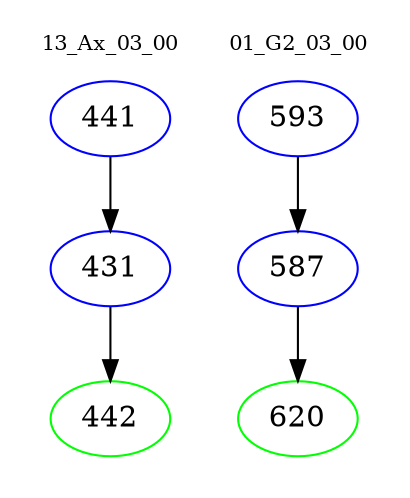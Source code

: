digraph{
subgraph cluster_0 {
color = white
label = "13_Ax_03_00";
fontsize=10;
T0_441 [label="441", color="blue"]
T0_441 -> T0_431 [color="black"]
T0_431 [label="431", color="blue"]
T0_431 -> T0_442 [color="black"]
T0_442 [label="442", color="green"]
}
subgraph cluster_1 {
color = white
label = "01_G2_03_00";
fontsize=10;
T1_593 [label="593", color="blue"]
T1_593 -> T1_587 [color="black"]
T1_587 [label="587", color="blue"]
T1_587 -> T1_620 [color="black"]
T1_620 [label="620", color="green"]
}
}
